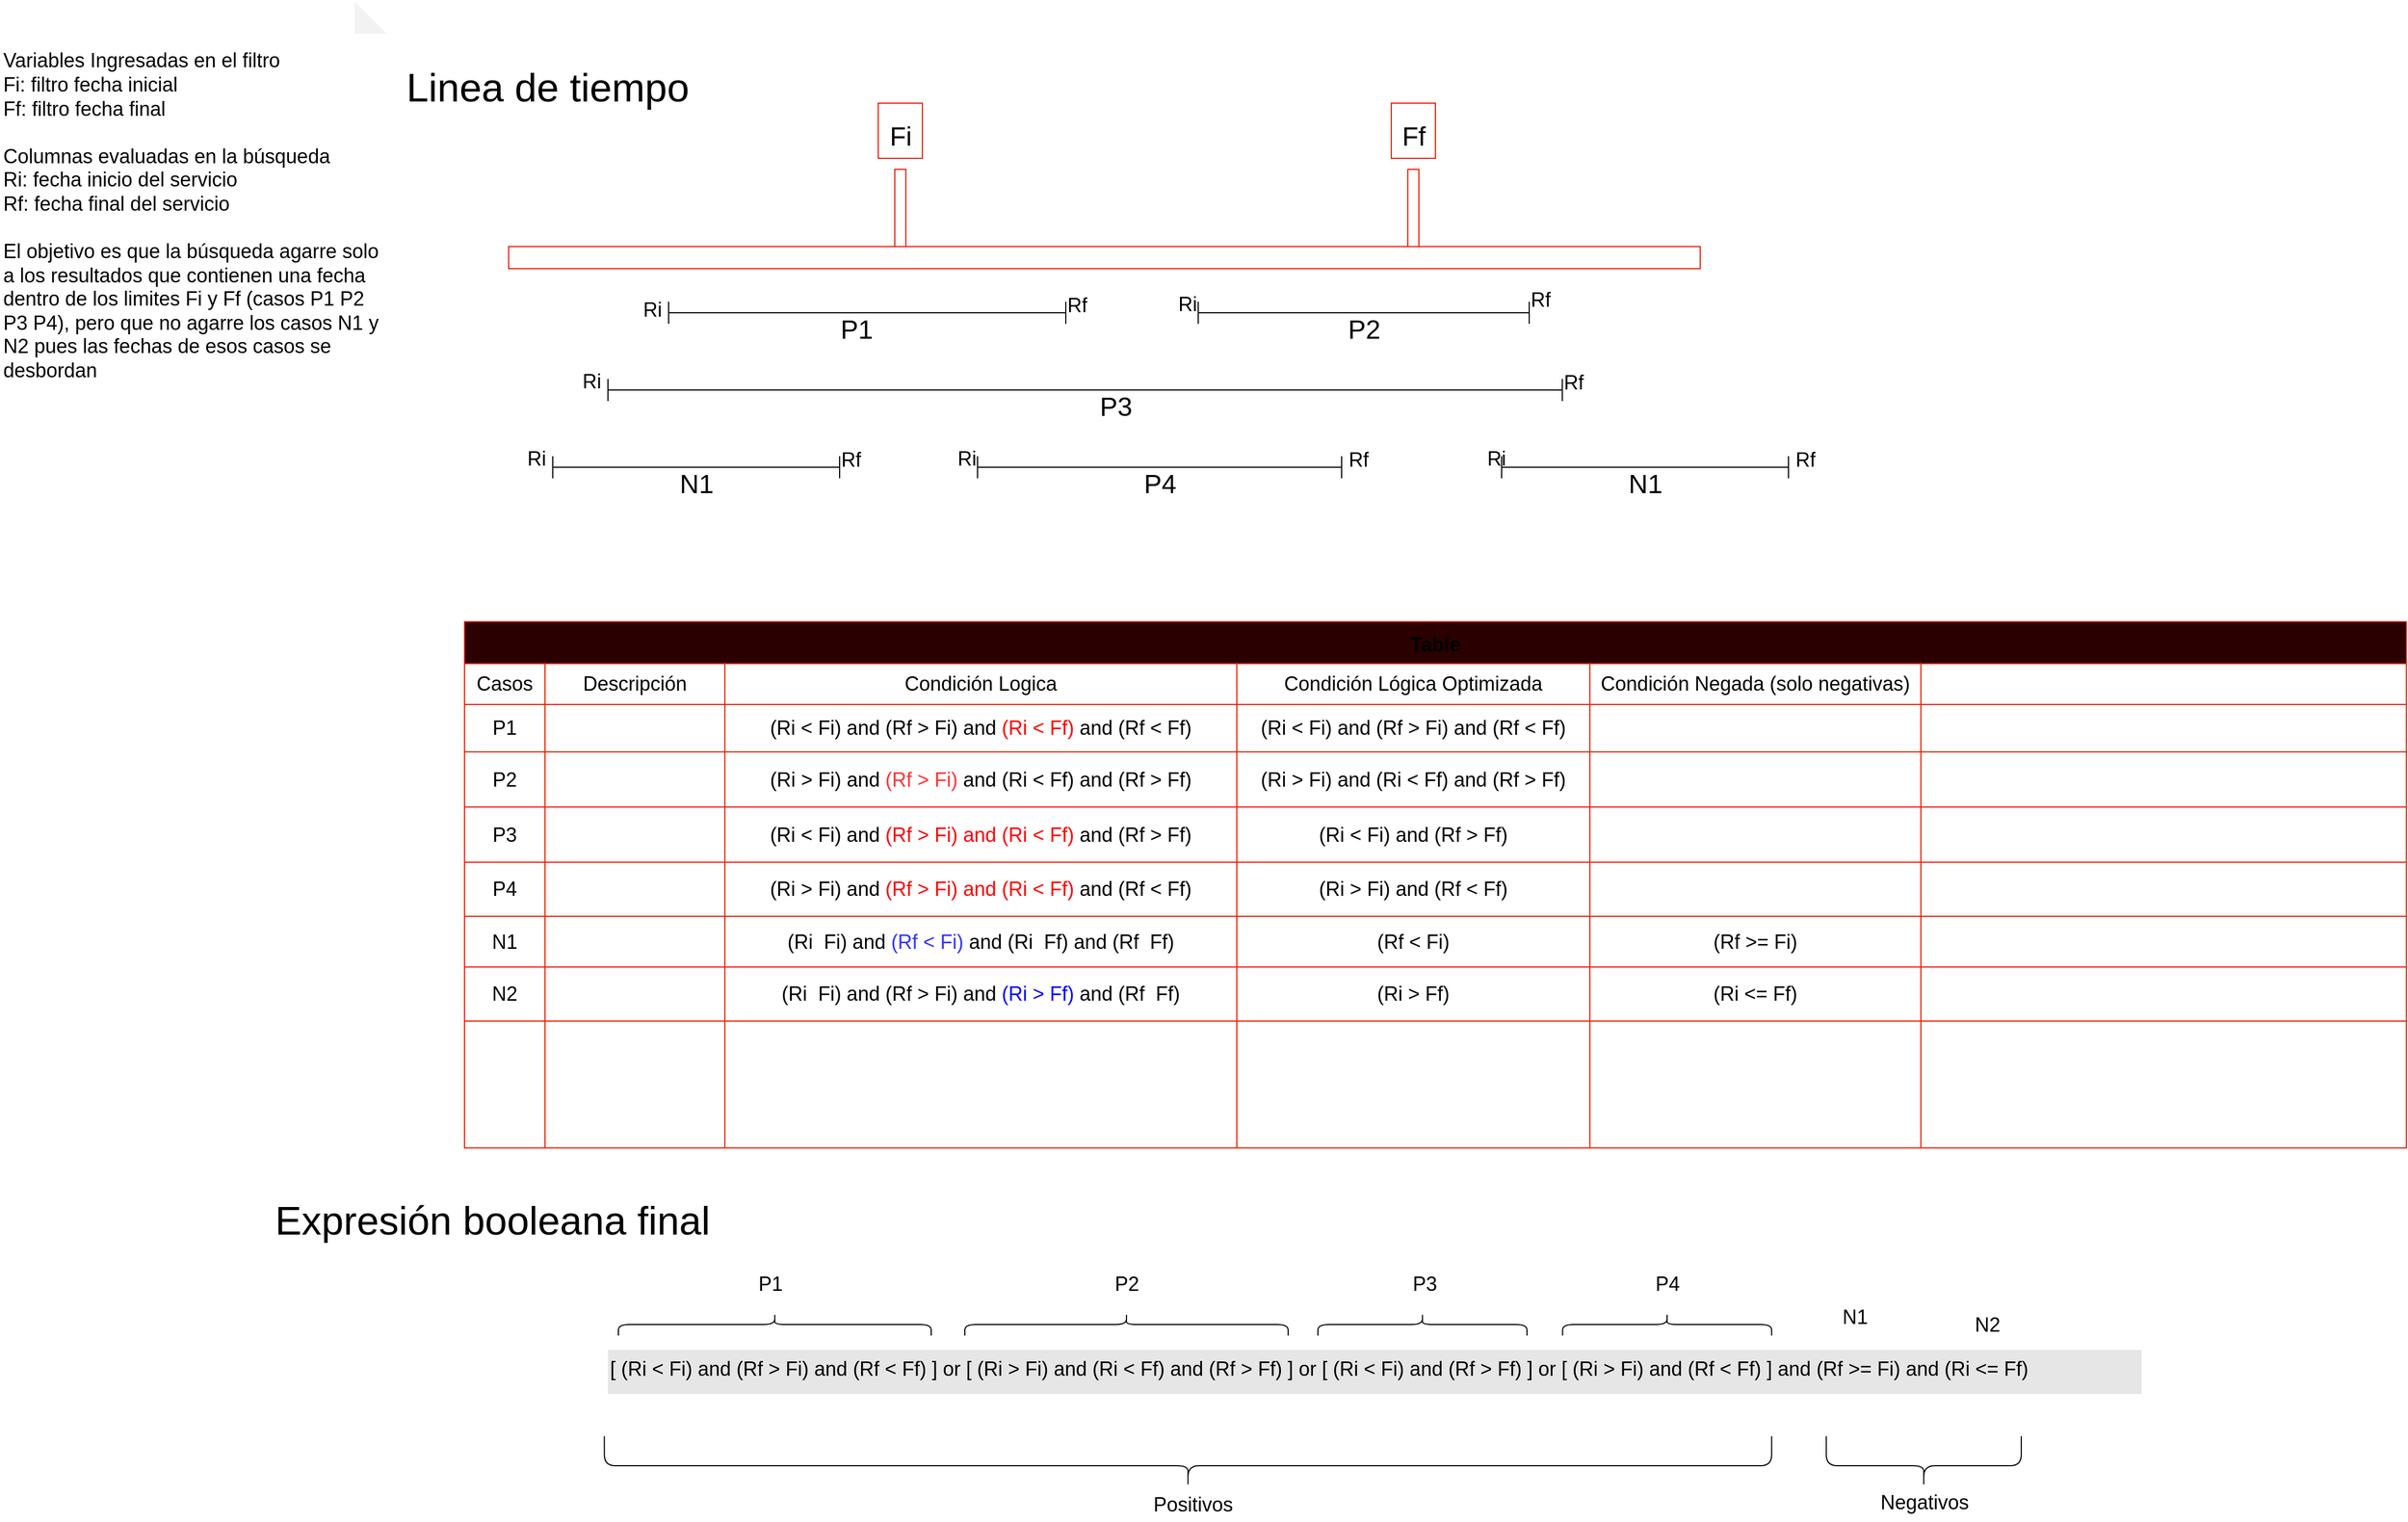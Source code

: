 <mxfile>
    <diagram id="mREL2RsGELYM_3oBmQz2" name="Page-1">
        <mxGraphModel dx="1595" dy="976" grid="1" gridSize="10" guides="1" tooltips="1" connect="1" arrows="1" fold="1" page="0" pageScale="1" pageWidth="1169" pageHeight="1654" background="#FFFFFF" math="0" shadow="0">
            <root>
                <mxCell id="0"/>
                <mxCell id="1" parent="0"/>
                <mxCell id="4" value="&lt;font style=&quot;font-size: 36px&quot;&gt;Linea de tiempo&lt;/font&gt;" style="text;html=1;resizable=0;autosize=1;align=center;verticalAlign=middle;points=[];fillColor=none;strokeColor=none;rounded=0;fontColor=#000000;" vertex="1" parent="1">
                    <mxGeometry x="430" y="142.5" width="270" height="30" as="geometry"/>
                </mxCell>
                <mxCell id="9" value="" style="rounded=0;whiteSpace=wrap;html=1;strokeColor=#F01800;fontColor=#000000;" vertex="1" parent="1">
                    <mxGeometry x="530" y="302.5" width="1080" height="20" as="geometry"/>
                </mxCell>
                <mxCell id="10" value="" style="rounded=0;whiteSpace=wrap;html=1;strokeColor=#F01800;fontColor=#000000;" vertex="1" parent="1">
                    <mxGeometry x="880" y="232.5" width="10" height="70" as="geometry"/>
                </mxCell>
                <mxCell id="13" value="&lt;font style=&quot;font-size: 24px&quot;&gt;Fi&lt;/font&gt;" style="text;html=1;align=center;verticalAlign=middle;resizable=0;points=[];autosize=1;strokeColor=#F01800;fillColor=none;fontSize=36;fontColor=#000000;" vertex="1" parent="1">
                    <mxGeometry x="865" y="172.5" width="40" height="50" as="geometry"/>
                </mxCell>
                <mxCell id="14" value="" style="rounded=0;whiteSpace=wrap;html=1;strokeColor=#F01800;fontColor=#000000;" vertex="1" parent="1">
                    <mxGeometry x="1345" y="232.5" width="10" height="70" as="geometry"/>
                </mxCell>
                <mxCell id="15" value="&lt;font style=&quot;font-size: 24px&quot;&gt;Ff&lt;/font&gt;" style="text;html=1;align=center;verticalAlign=middle;resizable=0;points=[];autosize=1;strokeColor=#F01800;fillColor=none;fontSize=36;fontColor=#000000;" vertex="1" parent="1">
                    <mxGeometry x="1330" y="172.5" width="40" height="50" as="geometry"/>
                </mxCell>
                <mxCell id="16" value="" style="shape=crossbar;whiteSpace=wrap;html=1;rounded=1;direction=south;fontSize=24;rotation=90;fillColor=#2A0000;fontColor=#000000;strokeColor=#000000;" vertex="1" parent="1">
                    <mxGeometry x="845" y="182.5" width="20" height="360" as="geometry"/>
                </mxCell>
                <mxCell id="17" value="" style="shape=crossbar;whiteSpace=wrap;html=1;rounded=1;direction=south;fontSize=24;rotation=90;fillColor=#2A0000;fontColor=#000000;strokeColor=#000000;" vertex="1" parent="1">
                    <mxGeometry x="1295" y="212.5" width="20" height="300" as="geometry"/>
                </mxCell>
                <mxCell id="18" value="" style="shape=crossbar;whiteSpace=wrap;html=1;rounded=1;direction=south;fontSize=24;rotation=90;fillColor=#2A0000;fontColor=#000000;strokeColor=#000000;" vertex="1" parent="1">
                    <mxGeometry x="1042.5" width="20" height="865" as="geometry"/>
                </mxCell>
                <mxCell id="19" value="" style="shape=crossbar;whiteSpace=wrap;html=1;rounded=1;direction=south;fontSize=24;rotation=90;fillColor=#2A0000;fontColor=#000000;strokeColor=#000000;" vertex="1" parent="1">
                    <mxGeometry x="690" y="372.5" width="20" height="260" as="geometry"/>
                </mxCell>
                <mxCell id="20" value="" style="shape=crossbar;whiteSpace=wrap;html=1;rounded=1;direction=south;fontSize=24;rotation=90;fillColor=#2A0000;fontColor=#000000;strokeColor=#000000;" vertex="1" parent="1">
                    <mxGeometry x="1550" y="372.5" width="20" height="260" as="geometry"/>
                </mxCell>
                <mxCell id="21" value="" style="shape=crossbar;whiteSpace=wrap;html=1;rounded=1;direction=south;fontSize=24;rotation=90;fillColor=#2A0000;fontColor=#000000;strokeColor=#000000;" vertex="1" parent="1">
                    <mxGeometry x="1110" y="337.5" width="20" height="330" as="geometry"/>
                </mxCell>
                <mxCell id="22" value="P1&lt;br&gt;" style="text;html=1;align=center;verticalAlign=middle;resizable=0;points=[];autosize=1;strokeColor=none;fillColor=none;fontSize=24;fontColor=#000000;" vertex="1" parent="1">
                    <mxGeometry x="825" y="362.5" width="40" height="30" as="geometry"/>
                </mxCell>
                <mxCell id="23" value="P3" style="text;html=1;align=center;verticalAlign=middle;resizable=0;points=[];autosize=1;strokeColor=none;fillColor=none;fontSize=24;fontColor=#000000;" vertex="1" parent="1">
                    <mxGeometry x="1060" y="432.5" width="40" height="30" as="geometry"/>
                </mxCell>
                <mxCell id="24" value="P2" style="text;html=1;align=center;verticalAlign=middle;resizable=0;points=[];autosize=1;strokeColor=none;fillColor=none;fontSize=24;fontColor=#000000;" vertex="1" parent="1">
                    <mxGeometry x="1285" y="362.5" width="40" height="30" as="geometry"/>
                </mxCell>
                <mxCell id="25" value="N1" style="text;html=1;align=center;verticalAlign=middle;resizable=0;points=[];autosize=1;strokeColor=none;fillColor=none;fontSize=24;fontColor=#000000;" vertex="1" parent="1">
                    <mxGeometry x="675" y="502.5" width="50" height="30" as="geometry"/>
                </mxCell>
                <mxCell id="26" value="N1" style="text;html=1;align=center;verticalAlign=middle;resizable=0;points=[];autosize=1;strokeColor=none;fillColor=none;fontSize=24;fontColor=#000000;" vertex="1" parent="1">
                    <mxGeometry x="1535" y="502.5" width="50" height="30" as="geometry"/>
                </mxCell>
                <mxCell id="27" value="P4" style="text;html=1;align=center;verticalAlign=middle;resizable=0;points=[];autosize=1;strokeColor=none;fillColor=none;fontSize=24;fontColor=#000000;" vertex="1" parent="1">
                    <mxGeometry x="1100" y="502.5" width="40" height="30" as="geometry"/>
                </mxCell>
                <mxCell id="28" value="&lt;span style=&quot;font-size: 18px&quot;&gt;Ri&lt;/span&gt;" style="text;html=1;align=center;verticalAlign=middle;resizable=0;points=[];autosize=1;strokeColor=none;fillColor=none;fontSize=24;fontColor=#000000;" vertex="1" parent="1">
                    <mxGeometry x="540" y="472.5" width="30" height="40" as="geometry"/>
                </mxCell>
                <mxCell id="29" value="&lt;span style=&quot;font-size: 18px&quot;&gt;Ri&lt;/span&gt;" style="text;html=1;align=center;verticalAlign=middle;resizable=0;points=[];autosize=1;strokeColor=none;fillColor=none;fontSize=24;fontColor=#000000;" vertex="1" parent="1">
                    <mxGeometry x="590" y="402.5" width="30" height="40" as="geometry"/>
                </mxCell>
                <mxCell id="30" value="&lt;span style=&quot;font-size: 18px&quot;&gt;Ri&lt;/span&gt;" style="text;html=1;align=center;verticalAlign=middle;resizable=0;points=[];autosize=1;strokeColor=none;fillColor=none;fontSize=24;fontColor=#000000;" vertex="1" parent="1">
                    <mxGeometry x="645" y="337.5" width="30" height="40" as="geometry"/>
                </mxCell>
                <mxCell id="31" value="&lt;span style=&quot;font-size: 18px&quot;&gt;Ri&lt;/span&gt;" style="text;html=1;align=center;verticalAlign=middle;resizable=0;points=[];autosize=1;strokeColor=none;fillColor=none;fontSize=24;fontColor=#000000;" vertex="1" parent="1">
                    <mxGeometry x="930" y="472.5" width="30" height="40" as="geometry"/>
                </mxCell>
                <mxCell id="32" value="&lt;span style=&quot;font-size: 18px&quot;&gt;Ri&lt;/span&gt;" style="text;html=1;align=center;verticalAlign=middle;resizable=0;points=[];autosize=1;strokeColor=none;fillColor=none;fontSize=24;fontColor=#000000;" vertex="1" parent="1">
                    <mxGeometry x="1130" y="332.5" width="30" height="40" as="geometry"/>
                </mxCell>
                <mxCell id="33" value="&lt;span style=&quot;font-size: 18px&quot;&gt;Ri&lt;/span&gt;" style="text;html=1;align=center;verticalAlign=middle;resizable=0;points=[];autosize=1;strokeColor=none;fillColor=none;fontSize=24;fontColor=#000000;" vertex="1" parent="1">
                    <mxGeometry x="1410" y="472.5" width="30" height="40" as="geometry"/>
                </mxCell>
                <mxCell id="34" value="&lt;span style=&quot;font-size: 18px&quot;&gt;Rf&lt;br&gt;&lt;br&gt;&lt;/span&gt;" style="text;html=1;align=center;verticalAlign=middle;resizable=0;points=[];autosize=1;strokeColor=none;fillColor=none;fontSize=24;fontColor=#000000;" vertex="1" parent="1">
                    <mxGeometry x="1030" y="332.5" width="30" height="70" as="geometry"/>
                </mxCell>
                <mxCell id="35" value="&lt;span style=&quot;font-size: 18px&quot;&gt;Rf&lt;br&gt;&lt;br&gt;&lt;/span&gt;" style="text;html=1;align=center;verticalAlign=middle;resizable=0;points=[];autosize=1;strokeColor=none;fillColor=none;fontSize=24;fontColor=#000000;" vertex="1" parent="1">
                    <mxGeometry x="1450" y="327.5" width="30" height="70" as="geometry"/>
                </mxCell>
                <mxCell id="36" value="&lt;span style=&quot;font-size: 18px&quot;&gt;Rf&lt;br&gt;&lt;br&gt;&lt;/span&gt;" style="text;html=1;align=center;verticalAlign=middle;resizable=0;points=[];autosize=1;strokeColor=none;fillColor=none;fontSize=24;fontColor=#000000;" vertex="1" parent="1">
                    <mxGeometry x="1480" y="402.5" width="30" height="70" as="geometry"/>
                </mxCell>
                <mxCell id="37" value="&lt;span style=&quot;font-size: 18px&quot;&gt;Rf&lt;br&gt;&lt;br&gt;&lt;/span&gt;" style="text;html=1;align=center;verticalAlign=middle;resizable=0;points=[];autosize=1;strokeColor=none;fillColor=none;fontSize=24;fontColor=#000000;" vertex="1" parent="1">
                    <mxGeometry x="1285" y="472.5" width="30" height="70" as="geometry"/>
                </mxCell>
                <mxCell id="38" value="&lt;span style=&quot;font-size: 18px&quot;&gt;Rf&lt;br&gt;&lt;br&gt;&lt;/span&gt;" style="text;html=1;align=center;verticalAlign=middle;resizable=0;points=[];autosize=1;strokeColor=none;fillColor=none;fontSize=24;fontColor=#000000;" vertex="1" parent="1">
                    <mxGeometry x="825" y="472.5" width="30" height="70" as="geometry"/>
                </mxCell>
                <mxCell id="39" value="&lt;span style=&quot;font-size: 18px&quot;&gt;Rf&lt;br&gt;&lt;br&gt;&lt;/span&gt;" style="text;html=1;align=center;verticalAlign=middle;resizable=0;points=[];autosize=1;strokeColor=none;fillColor=none;fontSize=24;fontColor=#000000;" vertex="1" parent="1">
                    <mxGeometry x="1690" y="472.5" width="30" height="70" as="geometry"/>
                </mxCell>
                <object label="Table" id="109">
                    <mxCell style="shape=table;startSize=38;container=1;collapsible=0;childLayout=tableLayout;fontStyle=1;align=center;pointerEvents=1;fontSize=18;strokeColor=#F01800;fillColor=#2A0000;fontColor=#000000;" vertex="1" parent="1">
                        <mxGeometry x="490" y="642.5" width="1760" height="477" as="geometry"/>
                    </mxCell>
                </object>
                <mxCell id="110" value="" style="shape=partialRectangle;html=1;whiteSpace=wrap;collapsible=0;dropTarget=0;pointerEvents=0;fillColor=none;top=0;left=0;bottom=0;right=0;points=[[0,0.5],[1,0.5]];portConstraint=eastwest;fontSize=18;strokeColor=#F01800;fontColor=#000000;" vertex="1" parent="109">
                    <mxGeometry y="38" width="1760" height="37" as="geometry"/>
                </mxCell>
                <mxCell id="111" value="Casos" style="shape=partialRectangle;html=1;whiteSpace=wrap;connectable=0;fillColor=none;top=0;left=0;bottom=0;right=0;overflow=hidden;pointerEvents=1;fontSize=18;strokeColor=#F01800;fontColor=#000000;" vertex="1" parent="110">
                    <mxGeometry width="73" height="37" as="geometry">
                        <mxRectangle width="73" height="37" as="alternateBounds"/>
                    </mxGeometry>
                </mxCell>
                <mxCell id="112" value="Descripción" style="shape=partialRectangle;html=1;whiteSpace=wrap;connectable=0;fillColor=none;top=0;left=0;bottom=0;right=0;overflow=hidden;pointerEvents=1;fontSize=18;strokeColor=#F01800;fontColor=#000000;" vertex="1" parent="110">
                    <mxGeometry x="73" width="163" height="37" as="geometry">
                        <mxRectangle width="163" height="37" as="alternateBounds"/>
                    </mxGeometry>
                </mxCell>
                <mxCell id="113" value="Condición Logica" style="shape=partialRectangle;html=1;whiteSpace=wrap;connectable=0;fillColor=none;top=0;left=0;bottom=0;right=0;overflow=hidden;pointerEvents=1;fontSize=18;strokeColor=#F01800;fontColor=#000000;" vertex="1" parent="110">
                    <mxGeometry x="236" width="464" height="37" as="geometry">
                        <mxRectangle width="464" height="37" as="alternateBounds"/>
                    </mxGeometry>
                </mxCell>
                <mxCell id="221" value="Condición Lógica Optimizada" style="shape=partialRectangle;html=1;whiteSpace=wrap;connectable=0;fillColor=none;top=0;left=0;bottom=0;right=0;overflow=hidden;pointerEvents=1;fontSize=18;strokeColor=#F01800;fontColor=#000000;" vertex="1" parent="110">
                    <mxGeometry x="700" width="320" height="37" as="geometry">
                        <mxRectangle width="320" height="37" as="alternateBounds"/>
                    </mxGeometry>
                </mxCell>
                <mxCell id="266" value="Condición Negada (solo negativas)" style="shape=partialRectangle;html=1;whiteSpace=wrap;connectable=0;fillColor=none;top=0;left=0;bottom=0;right=0;overflow=hidden;pointerEvents=1;fontSize=18;strokeColor=#F01800;fontColor=#000000;" vertex="1" parent="110">
                    <mxGeometry x="1020" width="300" height="37" as="geometry">
                        <mxRectangle width="300" height="37" as="alternateBounds"/>
                    </mxGeometry>
                </mxCell>
                <mxCell id="274" style="shape=partialRectangle;html=1;whiteSpace=wrap;connectable=0;fillColor=none;top=0;left=0;bottom=0;right=0;overflow=hidden;pointerEvents=1;fontSize=18;strokeColor=#F01800;fontColor=#000000;" vertex="1" parent="110">
                    <mxGeometry x="1320" width="440" height="37" as="geometry">
                        <mxRectangle width="440" height="37" as="alternateBounds"/>
                    </mxGeometry>
                </mxCell>
                <mxCell id="114" value="" style="shape=partialRectangle;html=1;whiteSpace=wrap;collapsible=0;dropTarget=0;pointerEvents=0;fillColor=none;top=0;left=0;bottom=0;right=0;points=[[0,0.5],[1,0.5]];portConstraint=eastwest;fontSize=18;strokeColor=#F01800;fontColor=#000000;" vertex="1" parent="109">
                    <mxGeometry y="75" width="1760" height="43" as="geometry"/>
                </mxCell>
                <mxCell id="115" value="P1" style="shape=partialRectangle;html=1;whiteSpace=wrap;connectable=0;fillColor=none;top=0;left=0;bottom=0;right=0;overflow=hidden;pointerEvents=1;fontSize=18;strokeColor=#F01800;fontColor=#000000;" vertex="1" parent="114">
                    <mxGeometry width="73" height="43" as="geometry">
                        <mxRectangle width="73" height="43" as="alternateBounds"/>
                    </mxGeometry>
                </mxCell>
                <mxCell id="116" value="" style="shape=partialRectangle;html=1;whiteSpace=wrap;connectable=0;fillColor=none;top=0;left=0;bottom=0;right=0;overflow=hidden;pointerEvents=1;fontSize=18;strokeColor=#F01800;fontColor=#000000;" vertex="1" parent="114">
                    <mxGeometry x="73" width="163" height="43" as="geometry">
                        <mxRectangle width="163" height="43" as="alternateBounds"/>
                    </mxGeometry>
                </mxCell>
                <mxCell id="117" value="(Ri &amp;lt; Fi) and (Rf &amp;gt; Fi) and &lt;font color=&quot;#ff0000&quot;&gt;(Ri &amp;lt; Ff)&lt;/font&gt; and (Rf &amp;lt; Ff)" style="shape=partialRectangle;html=1;whiteSpace=wrap;connectable=0;fillColor=none;top=0;left=0;bottom=0;right=0;overflow=hidden;pointerEvents=1;fontSize=18;strokeColor=#F01800;fontColor=#000000;" vertex="1" parent="114">
                    <mxGeometry x="236" width="464" height="43" as="geometry">
                        <mxRectangle width="464" height="43" as="alternateBounds"/>
                    </mxGeometry>
                </mxCell>
                <mxCell id="222" value="&lt;span&gt;(Ri &amp;lt; Fi) and (Rf &amp;gt; Fi) and&amp;nbsp;&lt;/span&gt;&lt;span&gt;(Rf &amp;lt; Ff)&lt;/span&gt;" style="shape=partialRectangle;html=1;whiteSpace=wrap;connectable=0;fillColor=none;top=0;left=0;bottom=0;right=0;overflow=hidden;pointerEvents=1;fontSize=18;strokeColor=#F01800;fontColor=#000000;" vertex="1" parent="114">
                    <mxGeometry x="700" width="320" height="43" as="geometry">
                        <mxRectangle width="320" height="43" as="alternateBounds"/>
                    </mxGeometry>
                </mxCell>
                <mxCell id="267" style="shape=partialRectangle;html=1;whiteSpace=wrap;connectable=0;fillColor=none;top=0;left=0;bottom=0;right=0;overflow=hidden;pointerEvents=1;fontSize=18;strokeColor=#F01800;fontColor=#000000;" vertex="1" parent="114">
                    <mxGeometry x="1020" width="300" height="43" as="geometry">
                        <mxRectangle width="300" height="43" as="alternateBounds"/>
                    </mxGeometry>
                </mxCell>
                <mxCell id="275" style="shape=partialRectangle;html=1;whiteSpace=wrap;connectable=0;fillColor=none;top=0;left=0;bottom=0;right=0;overflow=hidden;pointerEvents=1;fontSize=18;strokeColor=#F01800;fontColor=#000000;" vertex="1" parent="114">
                    <mxGeometry x="1320" width="440" height="43" as="geometry">
                        <mxRectangle width="440" height="43" as="alternateBounds"/>
                    </mxGeometry>
                </mxCell>
                <mxCell id="135" value="" style="shape=partialRectangle;html=1;whiteSpace=wrap;collapsible=0;dropTarget=0;pointerEvents=0;fillColor=none;top=0;left=0;bottom=0;right=0;points=[[0,0.5],[1,0.5]];portConstraint=eastwest;fontSize=18;strokeColor=#F01800;fontColor=#000000;" vertex="1" parent="109">
                    <mxGeometry y="118" width="1760" height="50" as="geometry"/>
                </mxCell>
                <mxCell id="136" value="P2&lt;br&gt;" style="shape=partialRectangle;html=1;whiteSpace=wrap;connectable=0;fillColor=none;top=0;left=0;bottom=0;right=0;overflow=hidden;pointerEvents=1;fontSize=18;strokeColor=#F01800;fontColor=#000000;" vertex="1" parent="135">
                    <mxGeometry width="73" height="50" as="geometry">
                        <mxRectangle width="73" height="50" as="alternateBounds"/>
                    </mxGeometry>
                </mxCell>
                <mxCell id="137" value="" style="shape=partialRectangle;html=1;whiteSpace=wrap;connectable=0;fillColor=none;top=0;left=0;bottom=0;right=0;overflow=hidden;pointerEvents=1;fontSize=18;strokeColor=#F01800;fontColor=#000000;" vertex="1" parent="135">
                    <mxGeometry x="73" width="163" height="50" as="geometry">
                        <mxRectangle width="163" height="50" as="alternateBounds"/>
                    </mxGeometry>
                </mxCell>
                <mxCell id="138" value="(Ri &amp;gt; Fi) and &lt;font color=&quot;#ff3333&quot;&gt;(Rf &amp;gt; Fi)&lt;/font&gt; and (Ri &amp;lt; Ff) and (Rf &amp;gt; Ff)" style="shape=partialRectangle;html=1;whiteSpace=wrap;connectable=0;fillColor=none;top=0;left=0;bottom=0;right=0;overflow=hidden;pointerEvents=1;fontSize=18;strokeColor=#F01800;fontColor=#000000;" vertex="1" parent="135">
                    <mxGeometry x="236" width="464" height="50" as="geometry">
                        <mxRectangle width="464" height="50" as="alternateBounds"/>
                    </mxGeometry>
                </mxCell>
                <mxCell id="223" value="&lt;span&gt;(Ri &amp;gt; Fi) &lt;/span&gt;&lt;span&gt;and (Ri &amp;lt; Ff) and (Rf &amp;gt; Ff)&lt;/span&gt;" style="shape=partialRectangle;html=1;whiteSpace=wrap;connectable=0;fillColor=none;top=0;left=0;bottom=0;right=0;overflow=hidden;pointerEvents=1;fontSize=18;strokeColor=#F01800;fontColor=#000000;" vertex="1" parent="135">
                    <mxGeometry x="700" width="320" height="50" as="geometry">
                        <mxRectangle width="320" height="50" as="alternateBounds"/>
                    </mxGeometry>
                </mxCell>
                <mxCell id="268" style="shape=partialRectangle;html=1;whiteSpace=wrap;connectable=0;fillColor=none;top=0;left=0;bottom=0;right=0;overflow=hidden;pointerEvents=1;fontSize=18;strokeColor=#F01800;fontColor=#000000;" vertex="1" parent="135">
                    <mxGeometry x="1020" width="300" height="50" as="geometry">
                        <mxRectangle width="300" height="50" as="alternateBounds"/>
                    </mxGeometry>
                </mxCell>
                <mxCell id="276" style="shape=partialRectangle;html=1;whiteSpace=wrap;connectable=0;fillColor=none;top=0;left=0;bottom=0;right=0;overflow=hidden;pointerEvents=1;fontSize=18;strokeColor=#F01800;fontColor=#000000;" vertex="1" parent="135">
                    <mxGeometry x="1320" width="440" height="50" as="geometry">
                        <mxRectangle width="440" height="50" as="alternateBounds"/>
                    </mxGeometry>
                </mxCell>
                <mxCell id="118" value="" style="shape=partialRectangle;html=1;whiteSpace=wrap;collapsible=0;dropTarget=0;pointerEvents=0;fillColor=none;top=0;left=0;bottom=0;right=0;points=[[0,0.5],[1,0.5]];portConstraint=eastwest;fontSize=18;strokeColor=#F01800;fontColor=#000000;" vertex="1" parent="109">
                    <mxGeometry y="168" width="1760" height="50" as="geometry"/>
                </mxCell>
                <mxCell id="119" value="P3&lt;br&gt;" style="shape=partialRectangle;html=1;whiteSpace=wrap;connectable=0;fillColor=none;top=0;left=0;bottom=0;right=0;overflow=hidden;pointerEvents=1;fontSize=18;strokeColor=#F01800;fontColor=#000000;" vertex="1" parent="118">
                    <mxGeometry width="73" height="50" as="geometry">
                        <mxRectangle width="73" height="50" as="alternateBounds"/>
                    </mxGeometry>
                </mxCell>
                <mxCell id="120" value="" style="shape=partialRectangle;html=1;whiteSpace=wrap;connectable=0;fillColor=none;top=0;left=0;bottom=0;right=0;overflow=hidden;pointerEvents=1;fontSize=18;strokeColor=#F01800;fontColor=#000000;" vertex="1" parent="118">
                    <mxGeometry x="73" width="163" height="50" as="geometry">
                        <mxRectangle width="163" height="50" as="alternateBounds"/>
                    </mxGeometry>
                </mxCell>
                <mxCell id="121" value="(Ri &amp;lt; Fi) and &lt;font color=&quot;#ff0000&quot;&gt;(Rf &amp;gt; Fi) and (Ri &amp;lt; Ff)&lt;/font&gt; and (Rf &amp;gt; Ff)" style="shape=partialRectangle;html=1;whiteSpace=wrap;connectable=0;fillColor=none;top=0;left=0;bottom=0;right=0;overflow=hidden;pointerEvents=1;fontSize=18;strokeColor=#F01800;fontColor=#000000;" vertex="1" parent="118">
                    <mxGeometry x="236" width="464" height="50" as="geometry">
                        <mxRectangle width="464" height="50" as="alternateBounds"/>
                    </mxGeometry>
                </mxCell>
                <mxCell id="224" value="&lt;span&gt;(Ri &amp;lt; Fi) a&lt;/span&gt;&lt;span&gt;nd (Rf &amp;gt; Ff)&lt;/span&gt;" style="shape=partialRectangle;html=1;whiteSpace=wrap;connectable=0;fillColor=none;top=0;left=0;bottom=0;right=0;overflow=hidden;pointerEvents=1;fontSize=18;strokeColor=#F01800;fontColor=#000000;" vertex="1" parent="118">
                    <mxGeometry x="700" width="320" height="50" as="geometry">
                        <mxRectangle width="320" height="50" as="alternateBounds"/>
                    </mxGeometry>
                </mxCell>
                <mxCell id="269" style="shape=partialRectangle;html=1;whiteSpace=wrap;connectable=0;fillColor=none;top=0;left=0;bottom=0;right=0;overflow=hidden;pointerEvents=1;fontSize=18;strokeColor=#F01800;fontColor=#000000;" vertex="1" parent="118">
                    <mxGeometry x="1020" width="300" height="50" as="geometry">
                        <mxRectangle width="300" height="50" as="alternateBounds"/>
                    </mxGeometry>
                </mxCell>
                <mxCell id="277" style="shape=partialRectangle;html=1;whiteSpace=wrap;connectable=0;fillColor=none;top=0;left=0;bottom=0;right=0;overflow=hidden;pointerEvents=1;fontSize=18;strokeColor=#F01800;fontColor=#000000;" vertex="1" parent="118">
                    <mxGeometry x="1320" width="440" height="50" as="geometry">
                        <mxRectangle width="440" height="50" as="alternateBounds"/>
                    </mxGeometry>
                </mxCell>
                <mxCell id="149" value="" style="shape=partialRectangle;html=1;whiteSpace=wrap;collapsible=0;dropTarget=0;pointerEvents=0;fillColor=none;top=0;left=0;bottom=0;right=0;points=[[0,0.5],[1,0.5]];portConstraint=eastwest;fontSize=18;strokeColor=#F01800;fontColor=#000000;" vertex="1" parent="109">
                    <mxGeometry y="218" width="1760" height="49" as="geometry"/>
                </mxCell>
                <mxCell id="150" value="P4&lt;br&gt;" style="shape=partialRectangle;html=1;whiteSpace=wrap;connectable=0;fillColor=none;top=0;left=0;bottom=0;right=0;overflow=hidden;pointerEvents=1;fontSize=18;strokeColor=#F01800;fontColor=#000000;" vertex="1" parent="149">
                    <mxGeometry width="73" height="49" as="geometry">
                        <mxRectangle width="73" height="49" as="alternateBounds"/>
                    </mxGeometry>
                </mxCell>
                <mxCell id="151" value="" style="shape=partialRectangle;html=1;whiteSpace=wrap;connectable=0;fillColor=none;top=0;left=0;bottom=0;right=0;overflow=hidden;pointerEvents=1;fontSize=18;strokeColor=#F01800;fontColor=#000000;" vertex="1" parent="149">
                    <mxGeometry x="73" width="163" height="49" as="geometry">
                        <mxRectangle width="163" height="49" as="alternateBounds"/>
                    </mxGeometry>
                </mxCell>
                <mxCell id="152" value="(Ri &amp;gt; Fi) and &lt;font color=&quot;#ff0000&quot;&gt;(Rf &amp;gt; Fi) and (Ri &amp;lt; Ff)&lt;/font&gt; and (Rf &amp;lt; Ff)" style="shape=partialRectangle;html=1;whiteSpace=wrap;connectable=0;fillColor=none;top=0;left=0;bottom=0;right=0;overflow=hidden;pointerEvents=1;fontSize=18;strokeColor=#F01800;fontColor=#000000;" vertex="1" parent="149">
                    <mxGeometry x="236" width="464" height="49" as="geometry">
                        <mxRectangle width="464" height="49" as="alternateBounds"/>
                    </mxGeometry>
                </mxCell>
                <mxCell id="225" value="&lt;span&gt;(Ri &amp;gt; Fi) an&lt;/span&gt;&lt;span&gt;d (Rf &amp;lt; Ff)&lt;/span&gt;" style="shape=partialRectangle;html=1;whiteSpace=wrap;connectable=0;fillColor=none;top=0;left=0;bottom=0;right=0;overflow=hidden;pointerEvents=1;fontSize=18;strokeColor=#F01800;fontColor=#000000;" vertex="1" parent="149">
                    <mxGeometry x="700" width="320" height="49" as="geometry">
                        <mxRectangle width="320" height="49" as="alternateBounds"/>
                    </mxGeometry>
                </mxCell>
                <mxCell id="270" style="shape=partialRectangle;html=1;whiteSpace=wrap;connectable=0;fillColor=none;top=0;left=0;bottom=0;right=0;overflow=hidden;pointerEvents=1;fontSize=18;strokeColor=#F01800;fontColor=#000000;" vertex="1" parent="149">
                    <mxGeometry x="1020" width="300" height="49" as="geometry">
                        <mxRectangle width="300" height="49" as="alternateBounds"/>
                    </mxGeometry>
                </mxCell>
                <mxCell id="278" style="shape=partialRectangle;html=1;whiteSpace=wrap;connectable=0;fillColor=none;top=0;left=0;bottom=0;right=0;overflow=hidden;pointerEvents=1;fontSize=18;strokeColor=#F01800;fontColor=#000000;" vertex="1" parent="149">
                    <mxGeometry x="1320" width="440" height="49" as="geometry">
                        <mxRectangle width="440" height="49" as="alternateBounds"/>
                    </mxGeometry>
                </mxCell>
                <mxCell id="153" value="" style="shape=partialRectangle;html=1;whiteSpace=wrap;collapsible=0;dropTarget=0;pointerEvents=0;fillColor=none;top=0;left=0;bottom=0;right=0;points=[[0,0.5],[1,0.5]];portConstraint=eastwest;fontSize=18;strokeColor=#F01800;fontColor=#000000;" vertex="1" parent="109">
                    <mxGeometry y="267" width="1760" height="46" as="geometry"/>
                </mxCell>
                <mxCell id="154" value="N1" style="shape=partialRectangle;html=1;whiteSpace=wrap;connectable=0;fillColor=none;top=0;left=0;bottom=0;right=0;overflow=hidden;pointerEvents=1;fontSize=18;strokeColor=#F01800;fontColor=#000000;" vertex="1" parent="153">
                    <mxGeometry width="73" height="46" as="geometry">
                        <mxRectangle width="73" height="46" as="alternateBounds"/>
                    </mxGeometry>
                </mxCell>
                <mxCell id="155" value="" style="shape=partialRectangle;html=1;whiteSpace=wrap;connectable=0;fillColor=none;top=0;left=0;bottom=0;right=0;overflow=hidden;pointerEvents=1;fontSize=18;strokeColor=#F01800;fontColor=#000000;" vertex="1" parent="153">
                    <mxGeometry x="73" width="163" height="46" as="geometry">
                        <mxRectangle width="163" height="46" as="alternateBounds"/>
                    </mxGeometry>
                </mxCell>
                <mxCell id="156" value="&lt;font&gt;(Ri&amp;nbsp; Fi) and&lt;/font&gt; &lt;font color=&quot;#3333ff&quot;&gt;(Rf &amp;lt; Fi)&lt;/font&gt; &lt;font&gt;and&amp;nbsp;(Ri&amp;nbsp; Ff)&amp;nbsp;and (Rf&amp;nbsp; Ff)&lt;/font&gt;" style="shape=partialRectangle;html=1;whiteSpace=wrap;connectable=0;fillColor=none;top=0;left=0;bottom=0;right=0;overflow=hidden;pointerEvents=1;fontSize=18;strokeColor=#F01800;fontColor=#000000;" vertex="1" parent="153">
                    <mxGeometry x="236" width="464" height="46" as="geometry">
                        <mxRectangle width="464" height="46" as="alternateBounds"/>
                    </mxGeometry>
                </mxCell>
                <mxCell id="226" value="&lt;span&gt;(Rf &amp;lt; Fi)&lt;/span&gt;" style="shape=partialRectangle;html=1;whiteSpace=wrap;connectable=0;fillColor=none;top=0;left=0;bottom=0;right=0;overflow=hidden;pointerEvents=1;fontSize=18;strokeColor=#F01800;fontColor=#000000;" vertex="1" parent="153">
                    <mxGeometry x="700" width="320" height="46" as="geometry">
                        <mxRectangle width="320" height="46" as="alternateBounds"/>
                    </mxGeometry>
                </mxCell>
                <mxCell id="271" value="&lt;span&gt;(Rf &amp;gt;= Fi)&lt;/span&gt;" style="shape=partialRectangle;html=1;whiteSpace=wrap;connectable=0;fillColor=none;top=0;left=0;bottom=0;right=0;overflow=hidden;pointerEvents=1;fontSize=18;strokeColor=#F01800;fontColor=#000000;" vertex="1" parent="153">
                    <mxGeometry x="1020" width="300" height="46" as="geometry">
                        <mxRectangle width="300" height="46" as="alternateBounds"/>
                    </mxGeometry>
                </mxCell>
                <mxCell id="279" style="shape=partialRectangle;html=1;whiteSpace=wrap;connectable=0;fillColor=none;top=0;left=0;bottom=0;right=0;overflow=hidden;pointerEvents=1;fontSize=18;strokeColor=#F01800;fontColor=#000000;" vertex="1" parent="153">
                    <mxGeometry x="1320" width="440" height="46" as="geometry">
                        <mxRectangle width="440" height="46" as="alternateBounds"/>
                    </mxGeometry>
                </mxCell>
                <mxCell id="227" style="shape=partialRectangle;html=1;whiteSpace=wrap;collapsible=0;dropTarget=0;pointerEvents=0;fillColor=none;top=0;left=0;bottom=0;right=0;points=[[0,0.5],[1,0.5]];portConstraint=eastwest;fontSize=18;strokeColor=#F01800;fontColor=#000000;" vertex="1" parent="109">
                    <mxGeometry y="313" width="1760" height="49" as="geometry"/>
                </mxCell>
                <mxCell id="228" value="N2" style="shape=partialRectangle;html=1;whiteSpace=wrap;connectable=0;fillColor=none;top=0;left=0;bottom=0;right=0;overflow=hidden;pointerEvents=1;fontSize=18;strokeColor=#F01800;fontColor=#000000;" vertex="1" parent="227">
                    <mxGeometry width="73" height="49" as="geometry">
                        <mxRectangle width="73" height="49" as="alternateBounds"/>
                    </mxGeometry>
                </mxCell>
                <mxCell id="229" style="shape=partialRectangle;html=1;whiteSpace=wrap;connectable=0;fillColor=none;top=0;left=0;bottom=0;right=0;overflow=hidden;pointerEvents=1;fontSize=18;strokeColor=#F01800;fontColor=#000000;" vertex="1" parent="227">
                    <mxGeometry x="73" width="163" height="49" as="geometry">
                        <mxRectangle width="163" height="49" as="alternateBounds"/>
                    </mxGeometry>
                </mxCell>
                <mxCell id="230" value="&lt;font&gt;(Ri&amp;nbsp; Fi) and (Rf &amp;gt; Fi) and&amp;nbsp;&lt;/font&gt;&lt;font color=&quot;#0000ff&quot;&gt;(Ri &amp;gt; Ff)&lt;/font&gt;&lt;font&gt;&amp;nbsp;and (Rf&amp;nbsp; Ff)&lt;/font&gt;" style="shape=partialRectangle;html=1;whiteSpace=wrap;connectable=0;fillColor=none;top=0;left=0;bottom=0;right=0;overflow=hidden;pointerEvents=1;fontSize=18;strokeColor=#F01800;fontColor=#000000;" vertex="1" parent="227">
                    <mxGeometry x="236" width="464" height="49" as="geometry">
                        <mxRectangle width="464" height="49" as="alternateBounds"/>
                    </mxGeometry>
                </mxCell>
                <mxCell id="231" value="&lt;span style=&quot;&quot;&gt;(Ri &amp;gt; Ff)&lt;/span&gt;" style="shape=partialRectangle;html=1;whiteSpace=wrap;connectable=0;fillColor=none;top=0;left=0;bottom=0;right=0;overflow=hidden;pointerEvents=1;fontSize=18;strokeColor=#F01800;fontColor=#000000;" vertex="1" parent="227">
                    <mxGeometry x="700" width="320" height="49" as="geometry">
                        <mxRectangle width="320" height="49" as="alternateBounds"/>
                    </mxGeometry>
                </mxCell>
                <mxCell id="272" value="&lt;span style=&quot;&quot;&gt;(Ri &amp;lt;= Ff)&lt;/span&gt;" style="shape=partialRectangle;html=1;whiteSpace=wrap;connectable=0;fillColor=none;top=0;left=0;bottom=0;right=0;overflow=hidden;pointerEvents=1;fontSize=18;strokeColor=#F01800;fontColor=#000000;" vertex="1" parent="227">
                    <mxGeometry x="1020" width="300" height="49" as="geometry">
                        <mxRectangle width="300" height="49" as="alternateBounds"/>
                    </mxGeometry>
                </mxCell>
                <mxCell id="280" style="shape=partialRectangle;html=1;whiteSpace=wrap;connectable=0;fillColor=none;top=0;left=0;bottom=0;right=0;overflow=hidden;pointerEvents=1;fontSize=18;strokeColor=#F01800;fontColor=#000000;" vertex="1" parent="227">
                    <mxGeometry x="1320" width="440" height="49" as="geometry">
                        <mxRectangle width="440" height="49" as="alternateBounds"/>
                    </mxGeometry>
                </mxCell>
                <mxCell id="232" style="shape=partialRectangle;html=1;whiteSpace=wrap;collapsible=0;dropTarget=0;pointerEvents=0;fillColor=none;top=0;left=0;bottom=0;right=0;points=[[0,0.5],[1,0.5]];portConstraint=eastwest;fontSize=18;strokeColor=#F01800;fontColor=#000000;" vertex="1" parent="109">
                    <mxGeometry y="362" width="1760" height="115" as="geometry"/>
                </mxCell>
                <mxCell id="233" style="shape=partialRectangle;html=1;whiteSpace=wrap;connectable=0;fillColor=none;top=0;left=0;bottom=0;right=0;overflow=hidden;pointerEvents=1;fontSize=18;strokeColor=#F01800;fontColor=#000000;" vertex="1" parent="232">
                    <mxGeometry width="73" height="115" as="geometry">
                        <mxRectangle width="73" height="115" as="alternateBounds"/>
                    </mxGeometry>
                </mxCell>
                <mxCell id="234" style="shape=partialRectangle;html=1;whiteSpace=wrap;connectable=0;fillColor=none;top=0;left=0;bottom=0;right=0;overflow=hidden;pointerEvents=1;fontSize=18;strokeColor=#F01800;fontColor=#000000;" vertex="1" parent="232">
                    <mxGeometry x="73" width="163" height="115" as="geometry">
                        <mxRectangle width="163" height="115" as="alternateBounds"/>
                    </mxGeometry>
                </mxCell>
                <mxCell id="235" style="shape=partialRectangle;html=1;whiteSpace=wrap;connectable=0;fillColor=none;top=0;left=0;bottom=0;right=0;overflow=hidden;pointerEvents=1;fontSize=18;strokeColor=#F01800;fontColor=#000000;" vertex="1" parent="232">
                    <mxGeometry x="236" width="464" height="115" as="geometry">
                        <mxRectangle width="464" height="115" as="alternateBounds"/>
                    </mxGeometry>
                </mxCell>
                <mxCell id="236" style="shape=partialRectangle;html=1;whiteSpace=wrap;connectable=0;fillColor=none;top=0;left=0;bottom=0;right=0;overflow=hidden;pointerEvents=1;fontSize=18;strokeColor=#F01800;fontColor=#000000;" vertex="1" parent="232">
                    <mxGeometry x="700" width="320" height="115" as="geometry">
                        <mxRectangle width="320" height="115" as="alternateBounds"/>
                    </mxGeometry>
                </mxCell>
                <mxCell id="273" style="shape=partialRectangle;html=1;whiteSpace=wrap;connectable=0;fillColor=none;top=0;left=0;bottom=0;right=0;overflow=hidden;pointerEvents=1;fontSize=18;strokeColor=#F01800;fontColor=#000000;" vertex="1" parent="232">
                    <mxGeometry x="1020" width="300" height="115" as="geometry">
                        <mxRectangle width="300" height="115" as="alternateBounds"/>
                    </mxGeometry>
                </mxCell>
                <mxCell id="281" style="shape=partialRectangle;html=1;whiteSpace=wrap;connectable=0;fillColor=none;top=0;left=0;bottom=0;right=0;overflow=hidden;pointerEvents=1;fontSize=18;strokeColor=#F01800;fontColor=#000000;" vertex="1" parent="232">
                    <mxGeometry x="1320" width="440" height="115" as="geometry">
                        <mxRectangle width="440" height="115" as="alternateBounds"/>
                    </mxGeometry>
                </mxCell>
                <mxCell id="238" value="&lt;span style=&quot;text-align: center ; text-indent: 0px&quot;&gt;[ (Ri &amp;lt; Fi) and (Rf &amp;gt; Fi) and&amp;nbsp;&lt;/span&gt;&lt;span style=&quot;text-align: center ; text-indent: 0px&quot;&gt;(Rf &amp;lt; Ff&lt;/span&gt;&lt;span style=&quot;text-align: center ; text-indent: 0px&quot;&gt;) &lt;/span&gt;&lt;span style=&quot;text-align: center ; text-indent: 0px&quot;&gt;] or [&amp;nbsp;&lt;/span&gt;&lt;span style=&quot;text-align: center&quot;&gt;(Ri &amp;gt; Fi)&amp;nbsp;&lt;/span&gt;&lt;span style=&quot;text-align: center&quot;&gt;and (Ri &amp;lt; Ff) and (Rf &amp;gt; Ff)&amp;nbsp;&lt;/span&gt;&lt;span style=&quot;text-align: center ; text-indent: 0px&quot;&gt;] or [&amp;nbsp;&lt;/span&gt;&lt;span style=&quot;text-align: center&quot;&gt;(Ri &amp;lt; Fi) a&lt;/span&gt;&lt;span style=&quot;text-align: center&quot;&gt;nd (Rf &amp;gt; Ff)&lt;/span&gt;&lt;span style=&quot;text-align: center ; text-indent: 0px&quot;&gt;&amp;nbsp;] or [&amp;nbsp;&lt;/span&gt;&lt;span style=&quot;text-align: center&quot;&gt;(Ri &amp;gt; Fi) an&lt;/span&gt;&lt;span style=&quot;text-align: center&quot;&gt;d (Rf &amp;lt; Ff)&lt;/span&gt;&lt;span style=&quot;text-align: center ; text-indent: 0px&quot;&gt;&amp;nbsp;] and (Rf &amp;gt;= Fi) and (Ri &amp;lt;= Ff)&lt;/span&gt;" style="text;whiteSpace=wrap;html=1;fontSize=18;fontColor=#000000;fillColor=#E6E6E6;" vertex="1" parent="1">
                    <mxGeometry x="620" y="1302.5" width="1390" height="40" as="geometry"/>
                </mxCell>
                <mxCell id="239" value="" style="shape=curlyBracket;whiteSpace=wrap;html=1;rounded=1;flipH=1;labelBackgroundColor=#F02000;fontSize=18;fontColor=#000000;strokeColor=#000000;fillColor=#FFFFFF;rotation=-90;" vertex="1" parent="1">
                    <mxGeometry x="761.25" y="1137.75" width="20" height="283.5" as="geometry"/>
                </mxCell>
                <mxCell id="240" value="" style="shape=curlyBracket;whiteSpace=wrap;html=1;rounded=1;flipH=1;labelBackgroundColor=#F02000;fontSize=18;fontColor=#000000;strokeColor=#000000;fillColor=#F0F0F0;rotation=-90;" vertex="1" parent="1">
                    <mxGeometry x="1080" y="1133" width="20" height="293" as="geometry"/>
                </mxCell>
                <mxCell id="241" value="" style="shape=curlyBracket;whiteSpace=wrap;html=1;rounded=1;flipH=1;labelBackgroundColor=#F02000;fontSize=18;fontColor=#000000;strokeColor=#000000;fillColor=#FFFFFF;rotation=-90;" vertex="1" parent="1">
                    <mxGeometry x="1348.25" y="1184.75" width="20" height="189.5" as="geometry"/>
                </mxCell>
                <mxCell id="242" value="" style="shape=curlyBracket;whiteSpace=wrap;html=1;rounded=1;flipH=1;labelBackgroundColor=#F02000;fontSize=18;fontColor=#000000;strokeColor=#000000;fillColor=#330000;rotation=-90;" vertex="1" parent="1">
                    <mxGeometry x="1570" y="1184.75" width="20" height="189.5" as="geometry"/>
                </mxCell>
                <mxCell id="244" value="P1" style="text;html=1;align=center;verticalAlign=middle;resizable=0;points=[];autosize=1;strokeColor=none;fillColor=none;fontSize=18;fontColor=#000000;" vertex="1" parent="1">
                    <mxGeometry x="746.5" y="1227.5" width="40" height="30" as="geometry"/>
                </mxCell>
                <mxCell id="245" value="P2" style="text;html=1;align=center;verticalAlign=middle;resizable=0;points=[];autosize=1;strokeColor=none;fillColor=none;fontSize=18;fontColor=#000000;" vertex="1" parent="1">
                    <mxGeometry x="1070" y="1227.5" width="40" height="30" as="geometry"/>
                </mxCell>
                <mxCell id="246" value="P3" style="text;html=1;align=center;verticalAlign=middle;resizable=0;points=[];autosize=1;strokeColor=none;fillColor=none;fontSize=18;fontColor=#000000;" vertex="1" parent="1">
                    <mxGeometry x="1340" y="1227.5" width="40" height="30" as="geometry"/>
                </mxCell>
                <mxCell id="247" value="P4" style="text;html=1;align=center;verticalAlign=middle;resizable=0;points=[];autosize=1;strokeColor=none;fillColor=none;fontSize=18;fontColor=#000000;" vertex="1" parent="1">
                    <mxGeometry x="1560" y="1227.5" width="40" height="30" as="geometry"/>
                </mxCell>
                <mxCell id="282" value="" style="shape=curlyBracket;whiteSpace=wrap;html=1;rounded=1;flipH=1;labelBackgroundColor=#F02000;fontSize=18;fontColor=#000000;strokeColor=#000000;fillColor=#F0F0F0;rotation=90;size=0.425;" vertex="1" parent="1">
                    <mxGeometry x="1122.5" y="875" width="46.5" height="1058" as="geometry"/>
                </mxCell>
                <mxCell id="283" value="Positivos" style="text;html=1;align=center;verticalAlign=middle;resizable=0;points=[];autosize=1;strokeColor=none;fillColor=none;fontSize=18;fontColor=#000000;" vertex="1" parent="1">
                    <mxGeometry x="1105" y="1427.5" width="90" height="30" as="geometry"/>
                </mxCell>
                <mxCell id="284" value="" style="shape=curlyBracket;whiteSpace=wrap;html=1;rounded=1;flipH=1;labelBackgroundColor=#F02000;fontSize=18;fontColor=#000000;strokeColor=#000000;fillColor=#FFFFFF;rotation=90;size=0.425;" vertex="1" parent="1">
                    <mxGeometry x="1789.37" y="1315.62" width="46.5" height="176.75" as="geometry"/>
                </mxCell>
                <mxCell id="285" value="Negativos" style="text;html=1;align=center;verticalAlign=middle;resizable=0;points=[];autosize=1;strokeColor=none;fillColor=none;fontSize=18;fontColor=#000000;" vertex="1" parent="1">
                    <mxGeometry x="1762.62" y="1426" width="100" height="30" as="geometry"/>
                </mxCell>
                <mxCell id="286" value="N1" style="text;html=1;align=center;verticalAlign=middle;resizable=0;points=[];autosize=1;strokeColor=none;fillColor=none;fontSize=18;fontColor=#000000;" vertex="1" parent="1">
                    <mxGeometry x="1730" y="1257.5" width="40" height="30" as="geometry"/>
                </mxCell>
                <mxCell id="287" value="N2" style="text;html=1;align=center;verticalAlign=middle;resizable=0;points=[];autosize=1;strokeColor=none;fillColor=none;fontSize=18;fontColor=#000000;" vertex="1" parent="1">
                    <mxGeometry x="1850" y="1264.5" width="40" height="30" as="geometry"/>
                </mxCell>
                <mxCell id="289" value="&lt;div&gt;Variables Ingresadas en el filtro&lt;/div&gt;&lt;div&gt;&lt;span&gt;Fi: filtro fecha inicial&lt;/span&gt;&lt;/div&gt;&lt;div&gt;&lt;span&gt;Ff: filtro fecha final&lt;/span&gt;&lt;/div&gt;&lt;div&gt;&lt;br&gt;&lt;/div&gt;&lt;div&gt;&lt;span&gt;Columnas evaluadas en la búsqueda&lt;/span&gt;&lt;/div&gt;&lt;div&gt;&lt;span&gt;Ri: fecha inicio del servicio&lt;/span&gt;&lt;/div&gt;&lt;div&gt;Rf: fecha final del servicio&lt;/div&gt;&lt;div&gt;&lt;br&gt;&lt;/div&gt;&lt;div&gt;El objetivo es que la búsqueda agarre solo a los resultados que contienen una fecha dentro de los limites Fi y Ff (casos P1 P2 P3 P4), pero que no agarre los casos N1 y N2 pues las fechas de esos casos se desbordan&lt;/div&gt;" style="shape=note;whiteSpace=wrap;html=1;backgroundOutline=1;darkOpacity=0.05;labelBackgroundColor=none;fontSize=18;fontColor=#000000;strokeColor=#FFFFFF;fillColor=none;align=left;perimeterSpacing=3;strokeWidth=1;" vertex="1" parent="1">
                    <mxGeometry x="70" y="80" width="350" height="390" as="geometry"/>
                </mxCell>
                <mxCell id="290" value="&lt;span style=&quot;font-size: 36px&quot;&gt;Expresión booleana final&lt;/span&gt;" style="text;html=1;resizable=0;autosize=1;align=center;verticalAlign=middle;points=[];fillColor=none;strokeColor=none;rounded=0;fontColor=#000000;" vertex="1" parent="1">
                    <mxGeometry x="310" y="1170" width="410" height="30" as="geometry"/>
                </mxCell>
            </root>
        </mxGraphModel>
    </diagram>
</mxfile>